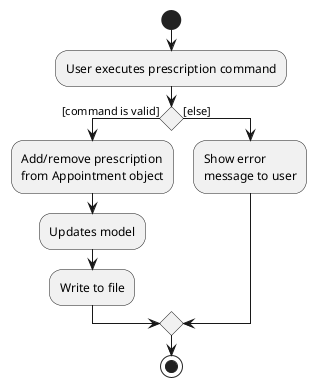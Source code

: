 @startuml
start
:User executes prescription command;

'Since the beta syntax does not support placing the condition outside the
'diamond we place it as the true branch instead.

if () then ([command is valid])
    :Add/remove prescription
    from Appointment object;
    :Updates model;
    :Write to file;
else ([else])
    :Show error
    message to user;

endif
stop
@enduml
